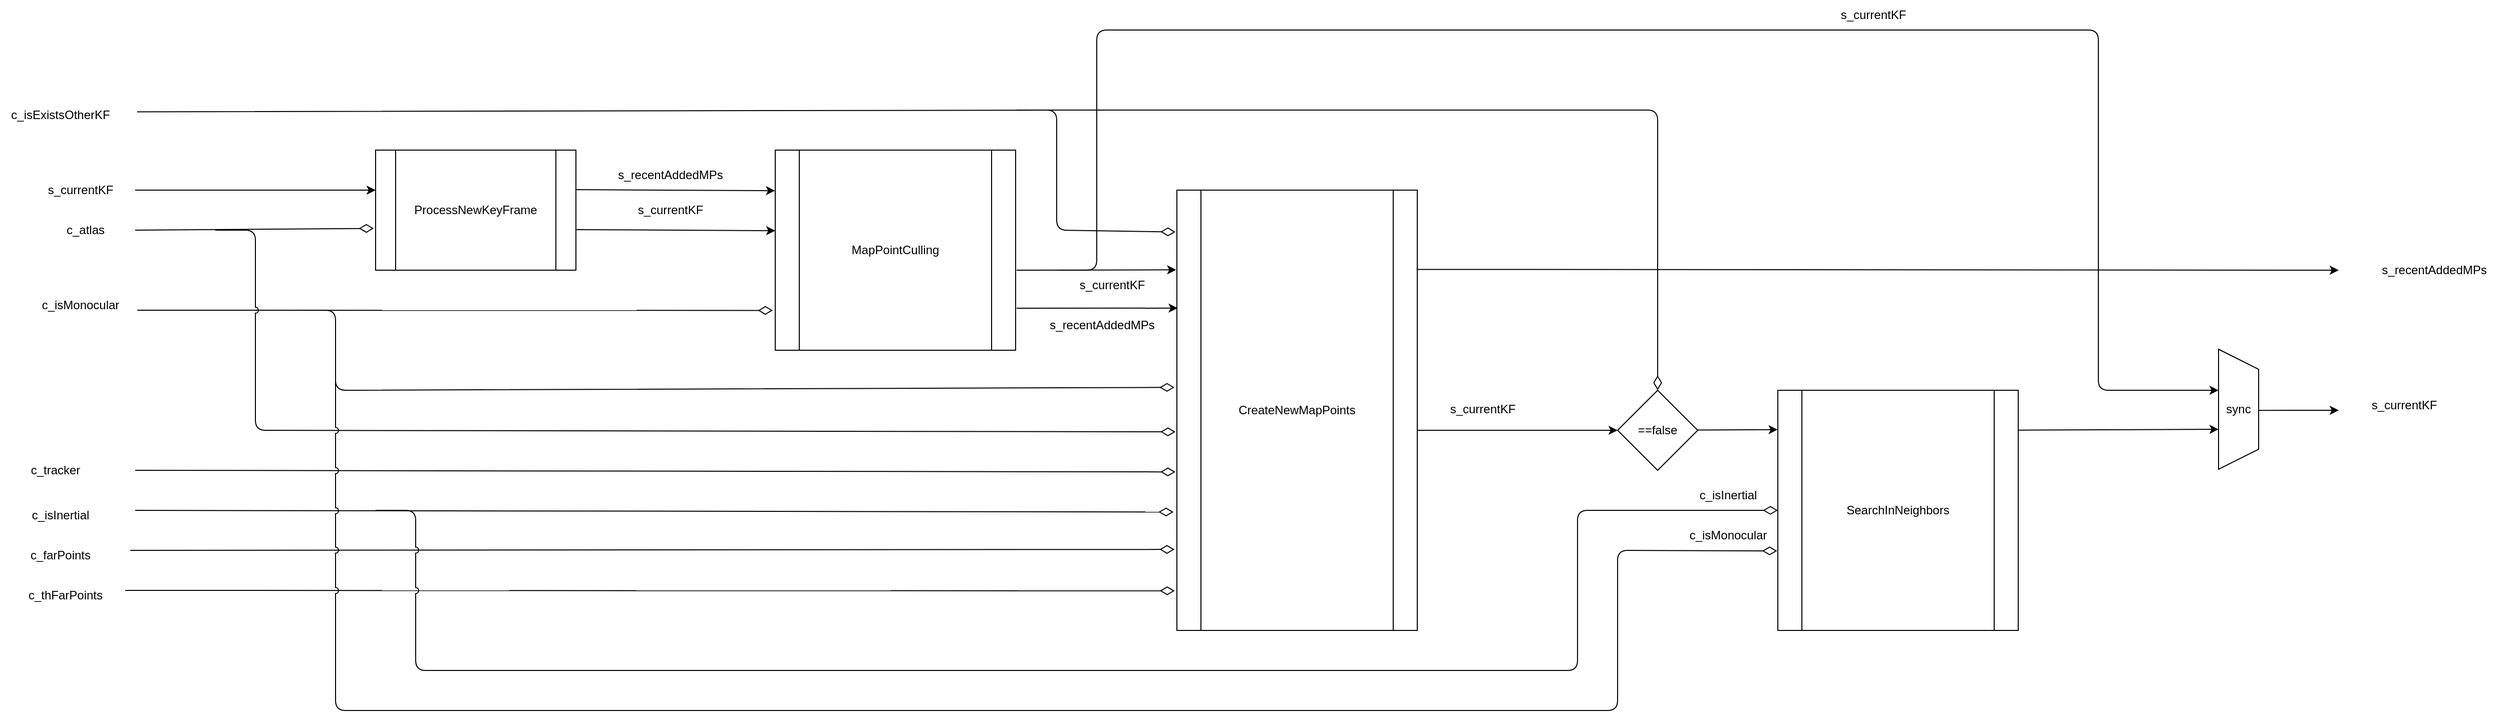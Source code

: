 <mxfile>
    <diagram id="yO5uPd91Oo4UXgwaE-59" name="ページ1">
        <mxGraphModel dx="1509" dy="-74" grid="1" gridSize="10" guides="1" tooltips="1" connect="1" arrows="1" fold="1" page="1" pageScale="1" pageWidth="827" pageHeight="1169" math="0" shadow="0">
            <root>
                <mxCell id="0"/>
                <mxCell id="1" parent="0"/>
                <mxCell id="2" value="ProcessNewKeyFrame" style="shape=process;whiteSpace=wrap;html=1;backgroundOutline=1;" vertex="1" parent="1">
                    <mxGeometry x="120" y="1480" width="200" height="120" as="geometry"/>
                </mxCell>
                <mxCell id="3" value="" style="edgeStyle=none;orthogonalLoop=1;jettySize=auto;html=1;endArrow=diamondThin;endFill=0;endSize=12;entryX=-0.009;entryY=0.652;entryDx=0;entryDy=0;entryPerimeter=0;" edge="1" parent="1" target="2">
                    <mxGeometry width="100" relative="1" as="geometry">
                        <mxPoint x="-120.0" y="1560" as="sourcePoint"/>
                        <mxPoint x="-20" y="1630" as="targetPoint"/>
                        <Array as="points"/>
                    </mxGeometry>
                </mxCell>
                <mxCell id="4" value="c_atlas" style="text;html=1;align=center;verticalAlign=middle;resizable=0;points=[];autosize=1;strokeColor=none;fillColor=none;" vertex="1" parent="1">
                    <mxGeometry x="-200" y="1545" width="60" height="30" as="geometry"/>
                </mxCell>
                <mxCell id="5" value="" style="edgeStyle=none;orthogonalLoop=1;jettySize=auto;html=1;entryX=-0.001;entryY=0.203;entryDx=0;entryDy=0;entryPerimeter=0;exitX=1.002;exitY=0.329;exitDx=0;exitDy=0;exitPerimeter=0;" edge="1" parent="1" source="2" target="7">
                    <mxGeometry width="100" relative="1" as="geometry">
                        <mxPoint x="490.84" y="1545" as="sourcePoint"/>
                        <mxPoint x="520" y="1540" as="targetPoint"/>
                        <Array as="points"/>
                    </mxGeometry>
                </mxCell>
                <mxCell id="6" value="s_recentAddedMPs" style="text;html=1;align=center;verticalAlign=middle;resizable=0;points=[];autosize=1;strokeColor=none;fillColor=none;" vertex="1" parent="1">
                    <mxGeometry x="349" y="1490" width="130" height="30" as="geometry"/>
                </mxCell>
                <mxCell id="7" value="MapPointCulling" style="shape=process;whiteSpace=wrap;html=1;backgroundOutline=1;" vertex="1" parent="1">
                    <mxGeometry x="519" y="1480" width="240" height="200" as="geometry"/>
                </mxCell>
                <mxCell id="8" value="s_currentKF" style="text;html=1;align=center;verticalAlign=middle;resizable=0;points=[];autosize=1;strokeColor=none;fillColor=none;" vertex="1" parent="1">
                    <mxGeometry x="369" y="1525" width="90" height="30" as="geometry"/>
                </mxCell>
                <mxCell id="9" value="" style="edgeStyle=none;orthogonalLoop=1;jettySize=auto;html=1;entryX=-0.001;entryY=0.203;entryDx=0;entryDy=0;entryPerimeter=0;exitX=1.002;exitY=0.329;exitDx=0;exitDy=0;exitPerimeter=0;" edge="1" parent="1">
                    <mxGeometry width="100" relative="1" as="geometry">
                        <mxPoint x="320.64" y="1559.44" as="sourcePoint"/>
                        <mxPoint x="519" y="1560.56" as="targetPoint"/>
                        <Array as="points"/>
                    </mxGeometry>
                </mxCell>
                <mxCell id="10" value="" style="edgeStyle=none;orthogonalLoop=1;jettySize=auto;html=1;endArrow=diamondThin;endFill=0;endSize=12;entryX=-0.01;entryY=0.801;entryDx=0;entryDy=0;entryPerimeter=0;" edge="1" parent="1" target="7">
                    <mxGeometry width="100" relative="1" as="geometry">
                        <mxPoint x="-118" y="1640" as="sourcePoint"/>
                        <mxPoint x="410" y="1640" as="targetPoint"/>
                        <Array as="points"/>
                    </mxGeometry>
                </mxCell>
                <mxCell id="11" value="c_isMonocular" style="text;html=1;align=center;verticalAlign=middle;resizable=0;points=[];autosize=1;strokeColor=none;fillColor=none;" vertex="1" parent="1">
                    <mxGeometry x="-225" y="1620" width="100" height="30" as="geometry"/>
                </mxCell>
                <mxCell id="12" value="CreateNewMapPoints" style="shape=process;whiteSpace=wrap;html=1;backgroundOutline=1;" vertex="1" parent="1">
                    <mxGeometry x="920" y="1520" width="240" height="440" as="geometry"/>
                </mxCell>
                <mxCell id="13" value="" style="edgeStyle=none;orthogonalLoop=1;jettySize=auto;html=1;endArrow=diamondThin;endFill=0;endSize=12;jumpStyle=arc;entryX=-0.006;entryY=0.549;entryDx=0;entryDy=0;entryPerimeter=0;" edge="1" parent="1" target="12">
                    <mxGeometry width="100" relative="1" as="geometry">
                        <mxPoint x="-40.0" y="1560" as="sourcePoint"/>
                        <mxPoint x="900" y="1760" as="targetPoint"/>
                        <Array as="points">
                            <mxPoint y="1560"/>
                            <mxPoint y="1760"/>
                        </Array>
                    </mxGeometry>
                </mxCell>
                <mxCell id="14" value="" style="edgeStyle=none;orthogonalLoop=1;jettySize=auto;html=1;endArrow=diamondThin;endFill=0;endSize=12;jumpStyle=arc;entryX=-0.01;entryY=0.448;entryDx=0;entryDy=0;entryPerimeter=0;" edge="1" parent="1" target="12">
                    <mxGeometry width="100" relative="1" as="geometry">
                        <mxPoint x="40.0" y="1640" as="sourcePoint"/>
                        <mxPoint x="890" y="1720" as="targetPoint"/>
                        <Array as="points">
                            <mxPoint x="80" y="1640"/>
                            <mxPoint x="80" y="1720"/>
                        </Array>
                    </mxGeometry>
                </mxCell>
                <mxCell id="15" value="" style="edgeStyle=none;orthogonalLoop=1;jettySize=auto;html=1;entryX=-0.003;entryY=0.181;entryDx=0;entryDy=0;entryPerimeter=0;" edge="1" parent="1" target="12">
                    <mxGeometry width="100" relative="1" as="geometry">
                        <mxPoint x="760" y="1600" as="sourcePoint"/>
                        <mxPoint x="920.0" y="1545.0" as="targetPoint"/>
                        <Array as="points"/>
                    </mxGeometry>
                </mxCell>
                <mxCell id="16" value="s_currentKF" style="text;html=1;align=center;verticalAlign=middle;resizable=0;points=[];autosize=1;strokeColor=none;fillColor=none;" vertex="1" parent="1">
                    <mxGeometry x="810" y="1600" width="90" height="30" as="geometry"/>
                </mxCell>
                <mxCell id="18" value="s_recentAddedMPs" style="text;html=1;align=center;verticalAlign=middle;resizable=0;points=[];autosize=1;strokeColor=none;fillColor=none;" vertex="1" parent="1">
                    <mxGeometry x="780" y="1640" width="130" height="30" as="geometry"/>
                </mxCell>
                <mxCell id="19" value="" style="edgeStyle=none;orthogonalLoop=1;jettySize=auto;html=1;endArrow=diamondThin;endFill=0;endSize=12;jumpStyle=arc;entryX=-0.006;entryY=0.64;entryDx=0;entryDy=0;entryPerimeter=0;" edge="1" parent="1" target="12">
                    <mxGeometry width="100" relative="1" as="geometry">
                        <mxPoint x="-120.0" y="1800" as="sourcePoint"/>
                        <mxPoint x="890" y="1800" as="targetPoint"/>
                        <Array as="points"/>
                    </mxGeometry>
                </mxCell>
                <mxCell id="20" value="c_tracker" style="text;html=1;align=center;verticalAlign=middle;resizable=0;points=[];autosize=1;strokeColor=none;fillColor=none;" vertex="1" parent="1">
                    <mxGeometry x="-235" y="1785" width="70" height="30" as="geometry"/>
                </mxCell>
                <mxCell id="21" value="c_isInertial" style="text;html=1;align=center;verticalAlign=middle;resizable=0;points=[];autosize=1;strokeColor=none;fillColor=none;" vertex="1" parent="1">
                    <mxGeometry x="-235" y="1830" width="80" height="30" as="geometry"/>
                </mxCell>
                <mxCell id="22" value="c_farPoints" style="text;html=1;align=center;verticalAlign=middle;resizable=0;points=[];autosize=1;strokeColor=none;fillColor=none;" vertex="1" parent="1">
                    <mxGeometry x="-235" y="1870" width="80" height="30" as="geometry"/>
                </mxCell>
                <mxCell id="23" value="" style="edgeStyle=none;orthogonalLoop=1;jettySize=auto;html=1;endArrow=diamondThin;endFill=0;endSize=12;jumpStyle=arc;entryX=-0.014;entryY=0.731;entryDx=0;entryDy=0;entryPerimeter=0;" edge="1" parent="1" target="12">
                    <mxGeometry width="100" relative="1" as="geometry">
                        <mxPoint x="-120.0" y="1840" as="sourcePoint"/>
                        <mxPoint x="890" y="1840" as="targetPoint"/>
                        <Array as="points"/>
                    </mxGeometry>
                </mxCell>
                <mxCell id="24" value="" style="edgeStyle=none;orthogonalLoop=1;jettySize=auto;html=1;endArrow=diamondThin;endFill=0;endSize=12;jumpStyle=arc;entryX=-0.01;entryY=0.816;entryDx=0;entryDy=0;entryPerimeter=0;" edge="1" parent="1" target="12">
                    <mxGeometry width="100" relative="1" as="geometry">
                        <mxPoint x="-125.0" y="1880" as="sourcePoint"/>
                        <mxPoint x="885" y="1880" as="targetPoint"/>
                        <Array as="points"/>
                    </mxGeometry>
                </mxCell>
                <mxCell id="25" value="" style="edgeStyle=none;orthogonalLoop=1;jettySize=auto;html=1;endArrow=diamondThin;endFill=0;endSize=12;jumpStyle=arc;entryX=-0.009;entryY=0.91;entryDx=0;entryDy=0;entryPerimeter=0;" edge="1" parent="1" target="12">
                    <mxGeometry width="100" relative="1" as="geometry">
                        <mxPoint x="-130.0" y="1920" as="sourcePoint"/>
                        <mxPoint x="910" y="1920" as="targetPoint"/>
                        <Array as="points"/>
                    </mxGeometry>
                </mxCell>
                <mxCell id="26" value="c_thFarPoints" style="text;html=1;align=center;verticalAlign=middle;resizable=0;points=[];autosize=1;strokeColor=none;fillColor=none;" vertex="1" parent="1">
                    <mxGeometry x="-240" y="1910" width="100" height="30" as="geometry"/>
                </mxCell>
                <mxCell id="27" value="SearchInNeighbors" style="shape=process;whiteSpace=wrap;html=1;backgroundOutline=1;" vertex="1" parent="1">
                    <mxGeometry x="1520" y="1720" width="240" height="240" as="geometry"/>
                </mxCell>
                <mxCell id="28" value="" style="edgeStyle=none;orthogonalLoop=1;jettySize=auto;html=1;" edge="1" parent="1" target="35">
                    <mxGeometry width="100" relative="1" as="geometry">
                        <mxPoint x="1160" y="1760" as="sourcePoint"/>
                        <mxPoint x="1330" y="1790" as="targetPoint"/>
                        <Array as="points"/>
                    </mxGeometry>
                </mxCell>
                <mxCell id="29" value="s_currentKF" style="text;html=1;align=center;verticalAlign=middle;resizable=0;points=[];autosize=1;strokeColor=none;fillColor=none;" vertex="1" parent="1">
                    <mxGeometry x="1180" y="1724" width="90" height="30" as="geometry"/>
                </mxCell>
                <mxCell id="30" value="" style="edgeStyle=none;orthogonalLoop=1;jettySize=auto;html=1;endArrow=diamondThin;endFill=0;endSize=12;jumpStyle=arc;entryX=-0.003;entryY=0.669;entryDx=0;entryDy=0;entryPerimeter=0;" edge="1" parent="1" target="27">
                    <mxGeometry width="100" relative="1" as="geometry">
                        <mxPoint x="80.0" y="1680" as="sourcePoint"/>
                        <mxPoint x="1100" y="2030" as="targetPoint"/>
                        <Array as="points">
                            <mxPoint x="80" y="2040"/>
                            <mxPoint x="1360" y="2040"/>
                            <mxPoint x="1360" y="1880"/>
                        </Array>
                    </mxGeometry>
                </mxCell>
                <mxCell id="31" value="" style="edgeStyle=none;orthogonalLoop=1;jettySize=auto;html=1;endArrow=diamondThin;endFill=0;endSize=12;jumpStyle=arc;" edge="1" parent="1" target="27">
                    <mxGeometry width="100" relative="1" as="geometry">
                        <mxPoint x="120.0" y="1840" as="sourcePoint"/>
                        <mxPoint x="1090" y="2000" as="targetPoint"/>
                        <Array as="points">
                            <mxPoint x="160" y="1840"/>
                            <mxPoint x="160" y="2000"/>
                            <mxPoint x="1320" y="2000"/>
                            <mxPoint x="1320" y="1840"/>
                        </Array>
                    </mxGeometry>
                </mxCell>
                <mxCell id="32" value="" style="edgeStyle=none;orthogonalLoop=1;jettySize=auto;html=1;jumpStyle=arc;exitX=0.997;exitY=0.18;exitDx=0;exitDy=0;exitPerimeter=0;" edge="1" parent="1" source="12">
                    <mxGeometry width="100" relative="1" as="geometry">
                        <mxPoint x="1270.84" y="1575" as="sourcePoint"/>
                        <mxPoint x="2080" y="1600" as="targetPoint"/>
                        <Array as="points"/>
                    </mxGeometry>
                </mxCell>
                <mxCell id="33" value="s_recentAddedMPs" style="text;html=1;align=center;verticalAlign=middle;resizable=0;points=[];autosize=1;strokeColor=none;fillColor=none;" vertex="1" parent="1">
                    <mxGeometry x="2110" y="1585" width="130" height="30" as="geometry"/>
                </mxCell>
                <mxCell id="34" value="s_currentKF" style="text;html=1;align=center;verticalAlign=middle;resizable=0;points=[];autosize=1;strokeColor=none;fillColor=none;" vertex="1" parent="1">
                    <mxGeometry x="2100" y="1720" width="90" height="30" as="geometry"/>
                </mxCell>
                <mxCell id="35" value="==false" style="rhombus;whiteSpace=wrap;html=1;" vertex="1" parent="1">
                    <mxGeometry x="1360" y="1720" width="80" height="80" as="geometry"/>
                </mxCell>
                <mxCell id="36" value="" style="edgeStyle=none;orthogonalLoop=1;jettySize=auto;html=1;jumpStyle=arc;entryX=-0.001;entryY=0.164;entryDx=0;entryDy=0;entryPerimeter=0;" edge="1" parent="1" source="35" target="27">
                    <mxGeometry width="100" relative="1" as="geometry">
                        <mxPoint x="1420" y="2060" as="sourcePoint"/>
                        <mxPoint x="1609.16" y="2061.76" as="targetPoint"/>
                        <Array as="points"/>
                    </mxGeometry>
                </mxCell>
                <mxCell id="37" value="c_isInertial" style="text;html=1;align=center;verticalAlign=middle;resizable=0;points=[];autosize=1;strokeColor=none;fillColor=none;" vertex="1" parent="1">
                    <mxGeometry x="1430" y="1810" width="80" height="30" as="geometry"/>
                </mxCell>
                <mxCell id="38" value="c_isMonocular" style="text;html=1;align=center;verticalAlign=middle;resizable=0;points=[];autosize=1;strokeColor=none;fillColor=none;" vertex="1" parent="1">
                    <mxGeometry x="1420" y="1850" width="100" height="30" as="geometry"/>
                </mxCell>
                <mxCell id="39" value="" style="edgeStyle=none;orthogonalLoop=1;jettySize=auto;html=1;" edge="1" parent="1">
                    <mxGeometry width="100" relative="1" as="geometry">
                        <mxPoint x="800" y="1600" as="sourcePoint"/>
                        <mxPoint x="1960" y="1720" as="targetPoint"/>
                        <Array as="points">
                            <mxPoint x="840" y="1600"/>
                            <mxPoint x="840" y="1360"/>
                            <mxPoint x="1840" y="1360"/>
                            <mxPoint x="1840" y="1720"/>
                        </Array>
                    </mxGeometry>
                </mxCell>
                <mxCell id="42" value="" style="edgeStyle=none;orthogonalLoop=1;jettySize=auto;html=1;entryX=0.003;entryY=0.268;entryDx=0;entryDy=0;entryPerimeter=0;" edge="1" parent="1" target="12">
                    <mxGeometry width="100" relative="1" as="geometry">
                        <mxPoint x="760" y="1638" as="sourcePoint"/>
                        <mxPoint x="916.84" y="1634.18" as="targetPoint"/>
                        <Array as="points"/>
                    </mxGeometry>
                </mxCell>
                <mxCell id="43" value="s_currentKF" style="text;html=1;align=center;verticalAlign=middle;resizable=0;points=[];autosize=1;strokeColor=none;fillColor=none;" vertex="1" parent="1">
                    <mxGeometry x="1570" y="1330" width="90" height="30" as="geometry"/>
                </mxCell>
                <mxCell id="45" value="" style="edgeStyle=none;orthogonalLoop=1;jettySize=auto;html=1;exitX=0.999;exitY=0.166;exitDx=0;exitDy=0;exitPerimeter=0;" edge="1" parent="1" source="27">
                    <mxGeometry width="100" relative="1" as="geometry">
                        <mxPoint x="1780.0" y="1760.52" as="sourcePoint"/>
                        <mxPoint x="1960" y="1759" as="targetPoint"/>
                        <Array as="points"/>
                    </mxGeometry>
                </mxCell>
                <mxCell id="46" value="sync" style="shape=trapezoid;perimeter=trapezoidPerimeter;whiteSpace=wrap;html=1;fixedSize=1;direction=south;" vertex="1" parent="1">
                    <mxGeometry x="1960" y="1679" width="40" height="120" as="geometry"/>
                </mxCell>
                <mxCell id="47" value="" style="edgeStyle=none;orthogonalLoop=1;jettySize=auto;html=1;jumpStyle=arc;" edge="1" parent="1">
                    <mxGeometry width="100" relative="1" as="geometry">
                        <mxPoint x="1999.997" y="1740.067" as="sourcePoint"/>
                        <mxPoint x="2080" y="1740" as="targetPoint"/>
                        <Array as="points"/>
                    </mxGeometry>
                </mxCell>
                <mxCell id="48" value="" style="edgeStyle=none;orthogonalLoop=1;jettySize=auto;html=1;endArrow=diamondThin;endFill=0;endSize=12;entryX=-0.006;entryY=0.095;entryDx=0;entryDy=0;entryPerimeter=0;" edge="1" parent="1" target="12">
                    <mxGeometry width="100" relative="1" as="geometry">
                        <mxPoint x="-118.2" y="1441.76" as="sourcePoint"/>
                        <mxPoint x="760" y="1440" as="targetPoint"/>
                        <Array as="points">
                            <mxPoint x="800" y="1440"/>
                            <mxPoint x="800" y="1560"/>
                        </Array>
                    </mxGeometry>
                </mxCell>
                <mxCell id="49" value="c_isExistsOtherKF" style="text;html=1;align=center;verticalAlign=middle;resizable=0;points=[];autosize=1;strokeColor=none;fillColor=none;" vertex="1" parent="1">
                    <mxGeometry x="-255" y="1430" width="120" height="30" as="geometry"/>
                </mxCell>
                <mxCell id="52" value="" style="edgeStyle=none;orthogonalLoop=1;jettySize=auto;html=1;endArrow=diamondThin;endFill=0;endSize=12;" edge="1" parent="1" target="35">
                    <mxGeometry width="100" relative="1" as="geometry">
                        <mxPoint x="760" y="1440" as="sourcePoint"/>
                        <mxPoint x="1290" y="1440" as="targetPoint"/>
                        <Array as="points">
                            <mxPoint x="1400" y="1440"/>
                        </Array>
                    </mxGeometry>
                </mxCell>
                <mxCell id="53" value="s_currentKF" style="text;html=1;align=center;verticalAlign=middle;resizable=0;points=[];autosize=1;strokeColor=none;fillColor=none;" vertex="1" parent="1">
                    <mxGeometry x="-220" y="1505" width="90" height="30" as="geometry"/>
                </mxCell>
                <mxCell id="54" value="" style="edgeStyle=none;orthogonalLoop=1;jettySize=auto;html=1;entryX=-0.001;entryY=0.203;entryDx=0;entryDy=0;entryPerimeter=0;" edge="1" parent="1">
                    <mxGeometry width="100" relative="1" as="geometry">
                        <mxPoint x="-120" y="1520" as="sourcePoint"/>
                        <mxPoint x="120.0" y="1520" as="targetPoint"/>
                        <Array as="points"/>
                    </mxGeometry>
                </mxCell>
            </root>
        </mxGraphModel>
    </diagram>
</mxfile>